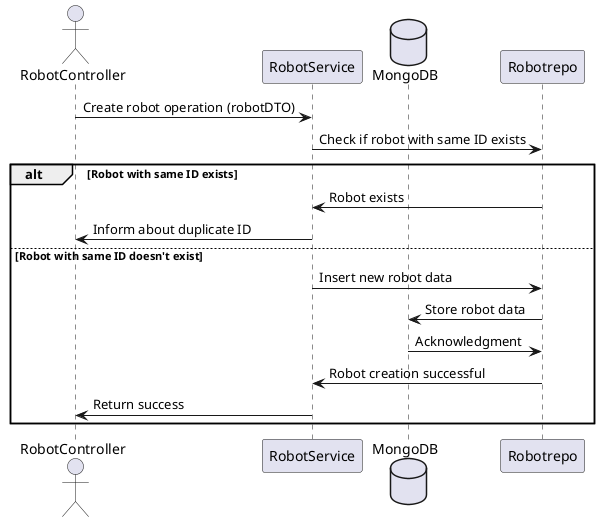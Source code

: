 @startuml

actor "RobotController" as controller
participant "RobotService" as service
database "MongoDB" as mongodb
participant "Robotrepo" as repo

controller -> service: Create robot operation (robotDTO)
service -> repo: Check if robot with same ID exists
alt Robot with same ID exists
    repo -> service: Robot exists
    service -> controller: Inform about duplicate ID
else Robot with same ID doesn't exist
    service -> repo: Insert new robot data
    repo -> mongodb: Store robot data
    mongodb -> repo: Acknowledgment
    repo -> service: Robot creation successful
    service -> controller: Return success
end

@enduml
